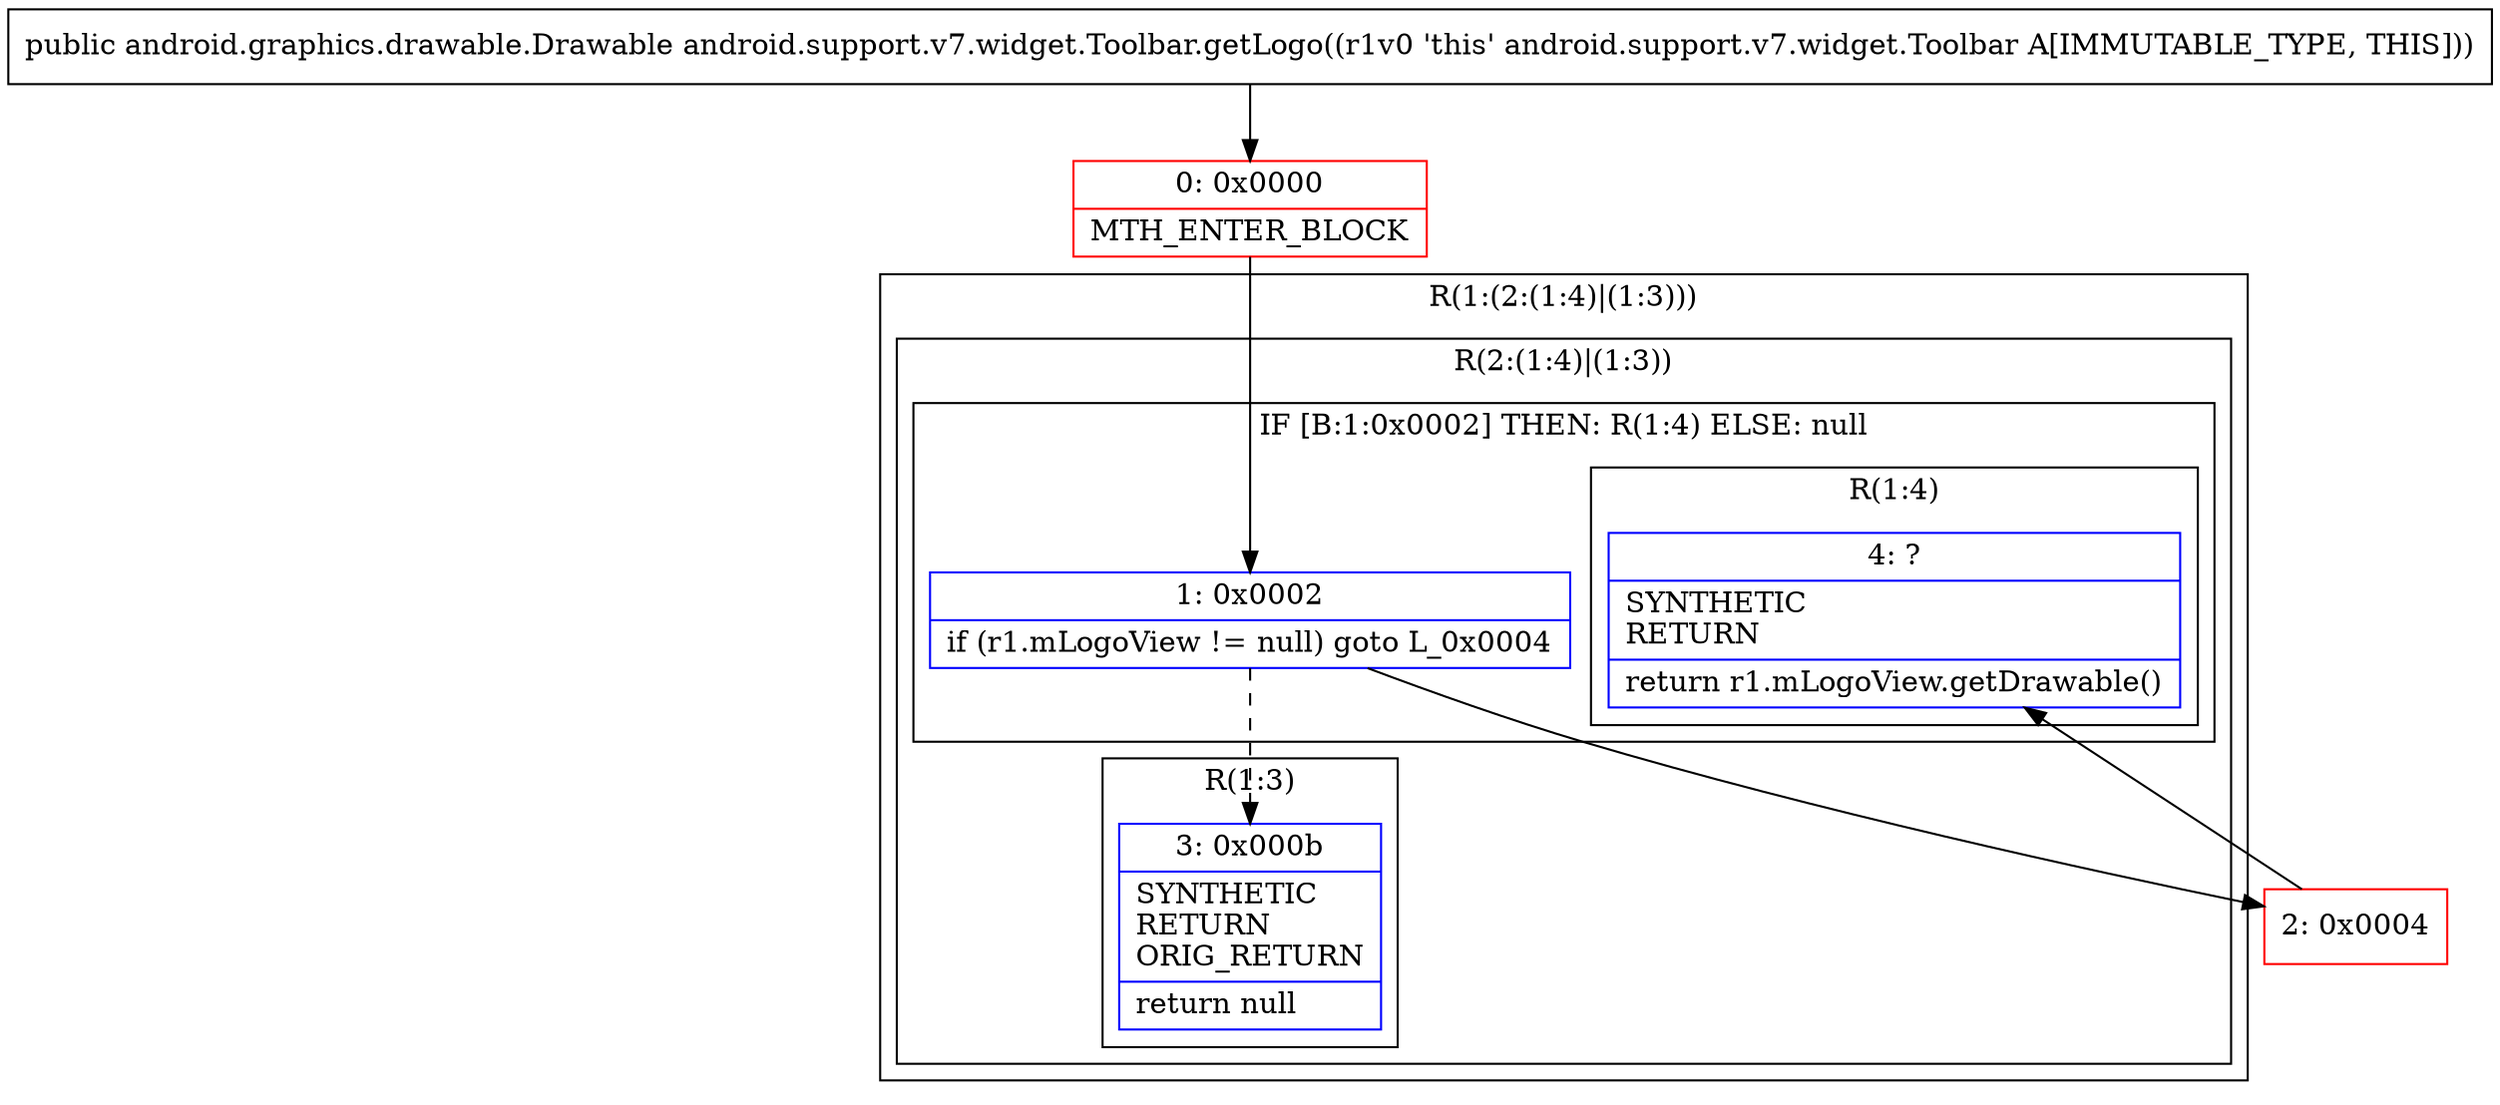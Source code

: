 digraph "CFG forandroid.support.v7.widget.Toolbar.getLogo()Landroid\/graphics\/drawable\/Drawable;" {
subgraph cluster_Region_1447505375 {
label = "R(1:(2:(1:4)|(1:3)))";
node [shape=record,color=blue];
subgraph cluster_Region_249898310 {
label = "R(2:(1:4)|(1:3))";
node [shape=record,color=blue];
subgraph cluster_IfRegion_364356113 {
label = "IF [B:1:0x0002] THEN: R(1:4) ELSE: null";
node [shape=record,color=blue];
Node_1 [shape=record,label="{1\:\ 0x0002|if (r1.mLogoView != null) goto L_0x0004\l}"];
subgraph cluster_Region_1187688527 {
label = "R(1:4)";
node [shape=record,color=blue];
Node_4 [shape=record,label="{4\:\ ?|SYNTHETIC\lRETURN\l|return r1.mLogoView.getDrawable()\l}"];
}
}
subgraph cluster_Region_697058460 {
label = "R(1:3)";
node [shape=record,color=blue];
Node_3 [shape=record,label="{3\:\ 0x000b|SYNTHETIC\lRETURN\lORIG_RETURN\l|return null\l}"];
}
}
}
Node_0 [shape=record,color=red,label="{0\:\ 0x0000|MTH_ENTER_BLOCK\l}"];
Node_2 [shape=record,color=red,label="{2\:\ 0x0004}"];
MethodNode[shape=record,label="{public android.graphics.drawable.Drawable android.support.v7.widget.Toolbar.getLogo((r1v0 'this' android.support.v7.widget.Toolbar A[IMMUTABLE_TYPE, THIS])) }"];
MethodNode -> Node_0;
Node_1 -> Node_2;
Node_1 -> Node_3[style=dashed];
Node_0 -> Node_1;
Node_2 -> Node_4;
}

